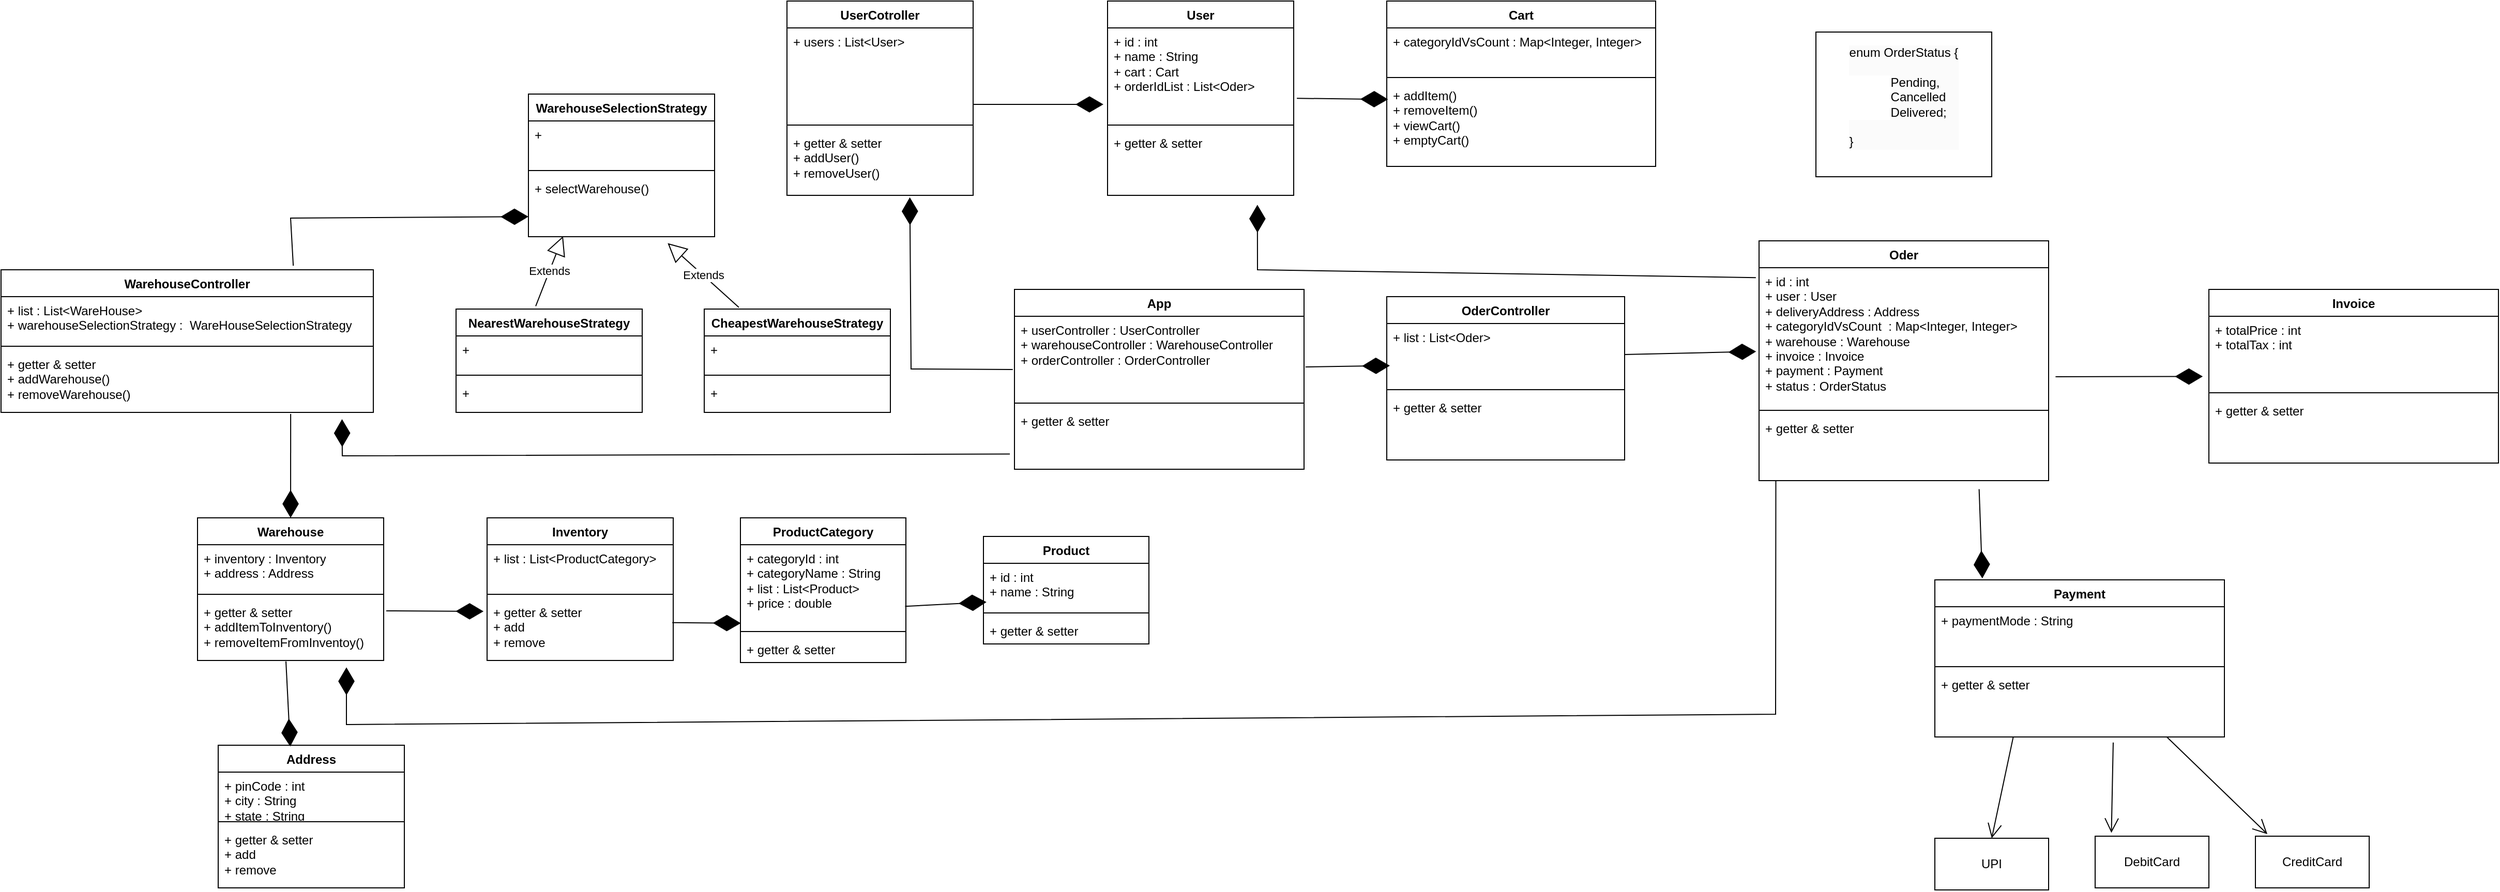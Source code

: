 <mxfile version="24.5.4" type="device">
  <diagram name="Page-1" id="S8YTOZrHcixdIfj45pyo">
    <mxGraphModel dx="1706" dy="1664" grid="1" gridSize="10" guides="1" tooltips="1" connect="1" arrows="1" fold="1" page="1" pageScale="1" pageWidth="850" pageHeight="1100" math="0" shadow="0">
      <root>
        <mxCell id="0" />
        <mxCell id="1" parent="0" />
        <mxCell id="FjWxgmA0QY_xOwS2lHzc-1" value="Product" style="swimlane;fontStyle=1;align=center;verticalAlign=top;childLayout=stackLayout;horizontal=1;startSize=26;horizontalStack=0;resizeParent=1;resizeParentMax=0;resizeLast=0;collapsible=1;marginBottom=0;whiteSpace=wrap;html=1;" vertex="1" parent="1">
          <mxGeometry x="660" y="258" width="160" height="104" as="geometry" />
        </mxCell>
        <mxCell id="FjWxgmA0QY_xOwS2lHzc-2" value="+ id : int&lt;div&gt;+ name : String&lt;/div&gt;" style="text;strokeColor=none;fillColor=none;align=left;verticalAlign=top;spacingLeft=4;spacingRight=4;overflow=hidden;rotatable=0;points=[[0,0.5],[1,0.5]];portConstraint=eastwest;whiteSpace=wrap;html=1;" vertex="1" parent="FjWxgmA0QY_xOwS2lHzc-1">
          <mxGeometry y="26" width="160" height="44" as="geometry" />
        </mxCell>
        <mxCell id="FjWxgmA0QY_xOwS2lHzc-3" value="" style="line;strokeWidth=1;fillColor=none;align=left;verticalAlign=middle;spacingTop=-1;spacingLeft=3;spacingRight=3;rotatable=0;labelPosition=right;points=[];portConstraint=eastwest;strokeColor=inherit;" vertex="1" parent="FjWxgmA0QY_xOwS2lHzc-1">
          <mxGeometry y="70" width="160" height="8" as="geometry" />
        </mxCell>
        <mxCell id="FjWxgmA0QY_xOwS2lHzc-4" value="+ getter &amp;amp; setter" style="text;strokeColor=none;fillColor=none;align=left;verticalAlign=top;spacingLeft=4;spacingRight=4;overflow=hidden;rotatable=0;points=[[0,0.5],[1,0.5]];portConstraint=eastwest;whiteSpace=wrap;html=1;" vertex="1" parent="FjWxgmA0QY_xOwS2lHzc-1">
          <mxGeometry y="78" width="160" height="26" as="geometry" />
        </mxCell>
        <mxCell id="FjWxgmA0QY_xOwS2lHzc-5" value="ProductCategory" style="swimlane;fontStyle=1;align=center;verticalAlign=top;childLayout=stackLayout;horizontal=1;startSize=26;horizontalStack=0;resizeParent=1;resizeParentMax=0;resizeLast=0;collapsible=1;marginBottom=0;whiteSpace=wrap;html=1;" vertex="1" parent="1">
          <mxGeometry x="425" y="240" width="160" height="140" as="geometry" />
        </mxCell>
        <mxCell id="FjWxgmA0QY_xOwS2lHzc-6" value="+ categoryId : int&lt;div&gt;+ categoryName : String&lt;/div&gt;&lt;div&gt;+ list : List&amp;lt;Product&amp;gt;&lt;/div&gt;&lt;div&gt;+ price : double&lt;/div&gt;" style="text;strokeColor=none;fillColor=none;align=left;verticalAlign=top;spacingLeft=4;spacingRight=4;overflow=hidden;rotatable=0;points=[[0,0.5],[1,0.5]];portConstraint=eastwest;whiteSpace=wrap;html=1;" vertex="1" parent="FjWxgmA0QY_xOwS2lHzc-5">
          <mxGeometry y="26" width="160" height="80" as="geometry" />
        </mxCell>
        <mxCell id="FjWxgmA0QY_xOwS2lHzc-7" value="" style="line;strokeWidth=1;fillColor=none;align=left;verticalAlign=middle;spacingTop=-1;spacingLeft=3;spacingRight=3;rotatable=0;labelPosition=right;points=[];portConstraint=eastwest;strokeColor=inherit;" vertex="1" parent="FjWxgmA0QY_xOwS2lHzc-5">
          <mxGeometry y="106" width="160" height="8" as="geometry" />
        </mxCell>
        <mxCell id="FjWxgmA0QY_xOwS2lHzc-8" value="+ getter &amp;amp; setter" style="text;strokeColor=none;fillColor=none;align=left;verticalAlign=top;spacingLeft=4;spacingRight=4;overflow=hidden;rotatable=0;points=[[0,0.5],[1,0.5]];portConstraint=eastwest;whiteSpace=wrap;html=1;" vertex="1" parent="FjWxgmA0QY_xOwS2lHzc-5">
          <mxGeometry y="114" width="160" height="26" as="geometry" />
        </mxCell>
        <mxCell id="FjWxgmA0QY_xOwS2lHzc-9" value="" style="endArrow=diamondThin;endFill=1;endSize=24;html=1;rounded=0;exitX=0.995;exitY=0.745;exitDx=0;exitDy=0;exitPerimeter=0;entryX=0.018;entryY=0.852;entryDx=0;entryDy=0;entryPerimeter=0;" edge="1" parent="1" source="FjWxgmA0QY_xOwS2lHzc-6" target="FjWxgmA0QY_xOwS2lHzc-2">
          <mxGeometry width="160" relative="1" as="geometry">
            <mxPoint x="575" y="328" as="sourcePoint" />
            <mxPoint x="695" y="328" as="targetPoint" />
          </mxGeometry>
        </mxCell>
        <mxCell id="FjWxgmA0QY_xOwS2lHzc-10" value="Inventory" style="swimlane;fontStyle=1;align=center;verticalAlign=top;childLayout=stackLayout;horizontal=1;startSize=26;horizontalStack=0;resizeParent=1;resizeParentMax=0;resizeLast=0;collapsible=1;marginBottom=0;whiteSpace=wrap;html=1;" vertex="1" parent="1">
          <mxGeometry x="180" y="240" width="180" height="138" as="geometry" />
        </mxCell>
        <mxCell id="FjWxgmA0QY_xOwS2lHzc-11" value="+ list : List&amp;lt;ProductCategory&amp;gt;" style="text;strokeColor=none;fillColor=none;align=left;verticalAlign=top;spacingLeft=4;spacingRight=4;overflow=hidden;rotatable=0;points=[[0,0.5],[1,0.5]];portConstraint=eastwest;whiteSpace=wrap;html=1;" vertex="1" parent="FjWxgmA0QY_xOwS2lHzc-10">
          <mxGeometry y="26" width="180" height="44" as="geometry" />
        </mxCell>
        <mxCell id="FjWxgmA0QY_xOwS2lHzc-12" value="" style="line;strokeWidth=1;fillColor=none;align=left;verticalAlign=middle;spacingTop=-1;spacingLeft=3;spacingRight=3;rotatable=0;labelPosition=right;points=[];portConstraint=eastwest;strokeColor=inherit;" vertex="1" parent="FjWxgmA0QY_xOwS2lHzc-10">
          <mxGeometry y="70" width="180" height="8" as="geometry" />
        </mxCell>
        <mxCell id="FjWxgmA0QY_xOwS2lHzc-13" value="+ getter &amp;amp; setter&lt;div&gt;+ add&lt;/div&gt;&lt;div&gt;+ remove&lt;/div&gt;" style="text;strokeColor=none;fillColor=none;align=left;verticalAlign=top;spacingLeft=4;spacingRight=4;overflow=hidden;rotatable=0;points=[[0,0.5],[1,0.5]];portConstraint=eastwest;whiteSpace=wrap;html=1;" vertex="1" parent="FjWxgmA0QY_xOwS2lHzc-10">
          <mxGeometry y="78" width="180" height="60" as="geometry" />
        </mxCell>
        <mxCell id="FjWxgmA0QY_xOwS2lHzc-14" value="Warehouse" style="swimlane;fontStyle=1;align=center;verticalAlign=top;childLayout=stackLayout;horizontal=1;startSize=26;horizontalStack=0;resizeParent=1;resizeParentMax=0;resizeLast=0;collapsible=1;marginBottom=0;whiteSpace=wrap;html=1;" vertex="1" parent="1">
          <mxGeometry x="-100" y="240" width="180" height="138" as="geometry" />
        </mxCell>
        <mxCell id="FjWxgmA0QY_xOwS2lHzc-15" value="+ inventory : Inventory&lt;div&gt;+ address : Address&lt;/div&gt;" style="text;strokeColor=none;fillColor=none;align=left;verticalAlign=top;spacingLeft=4;spacingRight=4;overflow=hidden;rotatable=0;points=[[0,0.5],[1,0.5]];portConstraint=eastwest;whiteSpace=wrap;html=1;" vertex="1" parent="FjWxgmA0QY_xOwS2lHzc-14">
          <mxGeometry y="26" width="180" height="44" as="geometry" />
        </mxCell>
        <mxCell id="FjWxgmA0QY_xOwS2lHzc-16" value="" style="line;strokeWidth=1;fillColor=none;align=left;verticalAlign=middle;spacingTop=-1;spacingLeft=3;spacingRight=3;rotatable=0;labelPosition=right;points=[];portConstraint=eastwest;strokeColor=inherit;" vertex="1" parent="FjWxgmA0QY_xOwS2lHzc-14">
          <mxGeometry y="70" width="180" height="8" as="geometry" />
        </mxCell>
        <mxCell id="FjWxgmA0QY_xOwS2lHzc-17" value="+ getter &amp;amp; setter&lt;div&gt;+ addItemToInventory()&lt;/div&gt;&lt;div&gt;+ removeItemFromInventoy()&lt;/div&gt;" style="text;strokeColor=none;fillColor=none;align=left;verticalAlign=top;spacingLeft=4;spacingRight=4;overflow=hidden;rotatable=0;points=[[0,0.5],[1,0.5]];portConstraint=eastwest;whiteSpace=wrap;html=1;" vertex="1" parent="FjWxgmA0QY_xOwS2lHzc-14">
          <mxGeometry y="78" width="180" height="60" as="geometry" />
        </mxCell>
        <mxCell id="FjWxgmA0QY_xOwS2lHzc-18" value="Address" style="swimlane;fontStyle=1;align=center;verticalAlign=top;childLayout=stackLayout;horizontal=1;startSize=26;horizontalStack=0;resizeParent=1;resizeParentMax=0;resizeLast=0;collapsible=1;marginBottom=0;whiteSpace=wrap;html=1;" vertex="1" parent="1">
          <mxGeometry x="-80" y="460" width="180" height="138" as="geometry" />
        </mxCell>
        <mxCell id="FjWxgmA0QY_xOwS2lHzc-19" value="+ pinCode : int&lt;div&gt;+ city : String&lt;/div&gt;&lt;div&gt;+ state : String&lt;/div&gt;" style="text;strokeColor=none;fillColor=none;align=left;verticalAlign=top;spacingLeft=4;spacingRight=4;overflow=hidden;rotatable=0;points=[[0,0.5],[1,0.5]];portConstraint=eastwest;whiteSpace=wrap;html=1;" vertex="1" parent="FjWxgmA0QY_xOwS2lHzc-18">
          <mxGeometry y="26" width="180" height="44" as="geometry" />
        </mxCell>
        <mxCell id="FjWxgmA0QY_xOwS2lHzc-20" value="" style="line;strokeWidth=1;fillColor=none;align=left;verticalAlign=middle;spacingTop=-1;spacingLeft=3;spacingRight=3;rotatable=0;labelPosition=right;points=[];portConstraint=eastwest;strokeColor=inherit;" vertex="1" parent="FjWxgmA0QY_xOwS2lHzc-18">
          <mxGeometry y="70" width="180" height="8" as="geometry" />
        </mxCell>
        <mxCell id="FjWxgmA0QY_xOwS2lHzc-21" value="+ getter &amp;amp; setter&lt;div&gt;+ add&lt;/div&gt;&lt;div&gt;+ remove&lt;/div&gt;" style="text;strokeColor=none;fillColor=none;align=left;verticalAlign=top;spacingLeft=4;spacingRight=4;overflow=hidden;rotatable=0;points=[[0,0.5],[1,0.5]];portConstraint=eastwest;whiteSpace=wrap;html=1;" vertex="1" parent="FjWxgmA0QY_xOwS2lHzc-18">
          <mxGeometry y="78" width="180" height="60" as="geometry" />
        </mxCell>
        <mxCell id="FjWxgmA0QY_xOwS2lHzc-22" value="" style="endArrow=diamondThin;endFill=1;endSize=24;html=1;rounded=0;exitX=1.014;exitY=0.2;exitDx=0;exitDy=0;exitPerimeter=0;entryX=-0.019;entryY=0.208;entryDx=0;entryDy=0;entryPerimeter=0;" edge="1" parent="1" source="FjWxgmA0QY_xOwS2lHzc-17" target="FjWxgmA0QY_xOwS2lHzc-13">
          <mxGeometry width="160" relative="1" as="geometry">
            <mxPoint x="90" y="410" as="sourcePoint" />
            <mxPoint x="250" y="410" as="targetPoint" />
          </mxGeometry>
        </mxCell>
        <mxCell id="FjWxgmA0QY_xOwS2lHzc-23" value="" style="endArrow=diamondThin;endFill=1;endSize=24;html=1;rounded=0;exitX=0.995;exitY=0.39;exitDx=0;exitDy=0;entryX=0.002;entryY=0.949;entryDx=0;entryDy=0;entryPerimeter=0;exitPerimeter=0;" edge="1" parent="1" source="FjWxgmA0QY_xOwS2lHzc-13" target="FjWxgmA0QY_xOwS2lHzc-6">
          <mxGeometry width="160" relative="1" as="geometry">
            <mxPoint x="360" y="340" as="sourcePoint" />
            <mxPoint x="454" y="340" as="targetPoint" />
          </mxGeometry>
        </mxCell>
        <mxCell id="FjWxgmA0QY_xOwS2lHzc-24" value="" style="endArrow=diamondThin;endFill=1;endSize=24;html=1;rounded=0;exitX=0.475;exitY=1.015;exitDx=0;exitDy=0;exitPerimeter=0;entryX=0.387;entryY=0.009;entryDx=0;entryDy=0;entryPerimeter=0;" edge="1" parent="1" source="FjWxgmA0QY_xOwS2lHzc-17" target="FjWxgmA0QY_xOwS2lHzc-18">
          <mxGeometry width="160" relative="1" as="geometry">
            <mxPoint x="103" y="350" as="sourcePoint" />
            <mxPoint x="197" y="350" as="targetPoint" />
          </mxGeometry>
        </mxCell>
        <mxCell id="FjWxgmA0QY_xOwS2lHzc-25" value="WarehouseController" style="swimlane;fontStyle=1;align=center;verticalAlign=top;childLayout=stackLayout;horizontal=1;startSize=26;horizontalStack=0;resizeParent=1;resizeParentMax=0;resizeLast=0;collapsible=1;marginBottom=0;whiteSpace=wrap;html=1;" vertex="1" parent="1">
          <mxGeometry x="-290" width="360" height="138" as="geometry" />
        </mxCell>
        <mxCell id="FjWxgmA0QY_xOwS2lHzc-26" value="+ list : List&amp;lt;WareHouse&amp;gt;&lt;div&gt;+ warehouseSelectionStrategy :&amp;nbsp; WareHouseSelectionStrategy&lt;/div&gt;" style="text;strokeColor=none;fillColor=none;align=left;verticalAlign=top;spacingLeft=4;spacingRight=4;overflow=hidden;rotatable=0;points=[[0,0.5],[1,0.5]];portConstraint=eastwest;whiteSpace=wrap;html=1;" vertex="1" parent="FjWxgmA0QY_xOwS2lHzc-25">
          <mxGeometry y="26" width="360" height="44" as="geometry" />
        </mxCell>
        <mxCell id="FjWxgmA0QY_xOwS2lHzc-27" value="" style="line;strokeWidth=1;fillColor=none;align=left;verticalAlign=middle;spacingTop=-1;spacingLeft=3;spacingRight=3;rotatable=0;labelPosition=right;points=[];portConstraint=eastwest;strokeColor=inherit;" vertex="1" parent="FjWxgmA0QY_xOwS2lHzc-25">
          <mxGeometry y="70" width="360" height="8" as="geometry" />
        </mxCell>
        <mxCell id="FjWxgmA0QY_xOwS2lHzc-28" value="+ getter &amp;amp; setter&lt;div&gt;+ addWarehouse()&lt;/div&gt;&lt;div&gt;+ removeWarehouse()&lt;/div&gt;" style="text;strokeColor=none;fillColor=none;align=left;verticalAlign=top;spacingLeft=4;spacingRight=4;overflow=hidden;rotatable=0;points=[[0,0.5],[1,0.5]];portConstraint=eastwest;whiteSpace=wrap;html=1;" vertex="1" parent="FjWxgmA0QY_xOwS2lHzc-25">
          <mxGeometry y="78" width="360" height="60" as="geometry" />
        </mxCell>
        <mxCell id="FjWxgmA0QY_xOwS2lHzc-29" value="WarehouseSelectionStrategy" style="swimlane;fontStyle=1;align=center;verticalAlign=top;childLayout=stackLayout;horizontal=1;startSize=26;horizontalStack=0;resizeParent=1;resizeParentMax=0;resizeLast=0;collapsible=1;marginBottom=0;whiteSpace=wrap;html=1;" vertex="1" parent="1">
          <mxGeometry x="220" y="-170" width="180" height="138" as="geometry" />
        </mxCell>
        <mxCell id="FjWxgmA0QY_xOwS2lHzc-30" value="+" style="text;strokeColor=none;fillColor=none;align=left;verticalAlign=top;spacingLeft=4;spacingRight=4;overflow=hidden;rotatable=0;points=[[0,0.5],[1,0.5]];portConstraint=eastwest;whiteSpace=wrap;html=1;" vertex="1" parent="FjWxgmA0QY_xOwS2lHzc-29">
          <mxGeometry y="26" width="180" height="44" as="geometry" />
        </mxCell>
        <mxCell id="FjWxgmA0QY_xOwS2lHzc-31" value="" style="line;strokeWidth=1;fillColor=none;align=left;verticalAlign=middle;spacingTop=-1;spacingLeft=3;spacingRight=3;rotatable=0;labelPosition=right;points=[];portConstraint=eastwest;strokeColor=inherit;" vertex="1" parent="FjWxgmA0QY_xOwS2lHzc-29">
          <mxGeometry y="70" width="180" height="8" as="geometry" />
        </mxCell>
        <mxCell id="FjWxgmA0QY_xOwS2lHzc-32" value="+ selectWarehouse()" style="text;strokeColor=none;fillColor=none;align=left;verticalAlign=top;spacingLeft=4;spacingRight=4;overflow=hidden;rotatable=0;points=[[0,0.5],[1,0.5]];portConstraint=eastwest;whiteSpace=wrap;html=1;" vertex="1" parent="FjWxgmA0QY_xOwS2lHzc-29">
          <mxGeometry y="78" width="180" height="60" as="geometry" />
        </mxCell>
        <mxCell id="FjWxgmA0QY_xOwS2lHzc-33" value="NearestWarehouseStrategy" style="swimlane;fontStyle=1;align=center;verticalAlign=top;childLayout=stackLayout;horizontal=1;startSize=26;horizontalStack=0;resizeParent=1;resizeParentMax=0;resizeLast=0;collapsible=1;marginBottom=0;whiteSpace=wrap;html=1;" vertex="1" parent="1">
          <mxGeometry x="150" y="38" width="180" height="100" as="geometry" />
        </mxCell>
        <mxCell id="FjWxgmA0QY_xOwS2lHzc-34" value="+" style="text;strokeColor=none;fillColor=none;align=left;verticalAlign=top;spacingLeft=4;spacingRight=4;overflow=hidden;rotatable=0;points=[[0,0.5],[1,0.5]];portConstraint=eastwest;whiteSpace=wrap;html=1;" vertex="1" parent="FjWxgmA0QY_xOwS2lHzc-33">
          <mxGeometry y="26" width="180" height="34" as="geometry" />
        </mxCell>
        <mxCell id="FjWxgmA0QY_xOwS2lHzc-35" value="" style="line;strokeWidth=1;fillColor=none;align=left;verticalAlign=middle;spacingTop=-1;spacingLeft=3;spacingRight=3;rotatable=0;labelPosition=right;points=[];portConstraint=eastwest;strokeColor=inherit;" vertex="1" parent="FjWxgmA0QY_xOwS2lHzc-33">
          <mxGeometry y="60" width="180" height="8" as="geometry" />
        </mxCell>
        <mxCell id="FjWxgmA0QY_xOwS2lHzc-36" value="+" style="text;strokeColor=none;fillColor=none;align=left;verticalAlign=top;spacingLeft=4;spacingRight=4;overflow=hidden;rotatable=0;points=[[0,0.5],[1,0.5]];portConstraint=eastwest;whiteSpace=wrap;html=1;" vertex="1" parent="FjWxgmA0QY_xOwS2lHzc-33">
          <mxGeometry y="68" width="180" height="32" as="geometry" />
        </mxCell>
        <mxCell id="FjWxgmA0QY_xOwS2lHzc-37" value="CheapestWarehouseStrategy" style="swimlane;fontStyle=1;align=center;verticalAlign=top;childLayout=stackLayout;horizontal=1;startSize=26;horizontalStack=0;resizeParent=1;resizeParentMax=0;resizeLast=0;collapsible=1;marginBottom=0;whiteSpace=wrap;html=1;" vertex="1" parent="1">
          <mxGeometry x="390" y="38" width="180" height="100" as="geometry" />
        </mxCell>
        <mxCell id="FjWxgmA0QY_xOwS2lHzc-38" value="+" style="text;strokeColor=none;fillColor=none;align=left;verticalAlign=top;spacingLeft=4;spacingRight=4;overflow=hidden;rotatable=0;points=[[0,0.5],[1,0.5]];portConstraint=eastwest;whiteSpace=wrap;html=1;" vertex="1" parent="FjWxgmA0QY_xOwS2lHzc-37">
          <mxGeometry y="26" width="180" height="34" as="geometry" />
        </mxCell>
        <mxCell id="FjWxgmA0QY_xOwS2lHzc-39" value="" style="line;strokeWidth=1;fillColor=none;align=left;verticalAlign=middle;spacingTop=-1;spacingLeft=3;spacingRight=3;rotatable=0;labelPosition=right;points=[];portConstraint=eastwest;strokeColor=inherit;" vertex="1" parent="FjWxgmA0QY_xOwS2lHzc-37">
          <mxGeometry y="60" width="180" height="8" as="geometry" />
        </mxCell>
        <mxCell id="FjWxgmA0QY_xOwS2lHzc-40" value="+" style="text;strokeColor=none;fillColor=none;align=left;verticalAlign=top;spacingLeft=4;spacingRight=4;overflow=hidden;rotatable=0;points=[[0,0.5],[1,0.5]];portConstraint=eastwest;whiteSpace=wrap;html=1;" vertex="1" parent="FjWxgmA0QY_xOwS2lHzc-37">
          <mxGeometry y="68" width="180" height="32" as="geometry" />
        </mxCell>
        <mxCell id="FjWxgmA0QY_xOwS2lHzc-41" value="Extends" style="endArrow=block;endSize=16;endFill=0;html=1;rounded=0;exitX=0.428;exitY=-0.028;exitDx=0;exitDy=0;exitPerimeter=0;entryX=0.186;entryY=0.992;entryDx=0;entryDy=0;entryPerimeter=0;" edge="1" parent="1" source="FjWxgmA0QY_xOwS2lHzc-33" target="FjWxgmA0QY_xOwS2lHzc-32">
          <mxGeometry width="160" relative="1" as="geometry">
            <mxPoint x="50" y="100" as="sourcePoint" />
            <mxPoint x="210" y="100" as="targetPoint" />
          </mxGeometry>
        </mxCell>
        <mxCell id="FjWxgmA0QY_xOwS2lHzc-42" value="Extends" style="endArrow=block;endSize=16;endFill=0;html=1;rounded=0;exitX=0.186;exitY=-0.016;exitDx=0;exitDy=0;exitPerimeter=0;entryX=0.748;entryY=1.104;entryDx=0;entryDy=0;entryPerimeter=0;" edge="1" parent="1" source="FjWxgmA0QY_xOwS2lHzc-37" target="FjWxgmA0QY_xOwS2lHzc-32">
          <mxGeometry width="160" relative="1" as="geometry">
            <mxPoint x="330" y="38" as="sourcePoint" />
            <mxPoint x="356" y="-29" as="targetPoint" />
          </mxGeometry>
        </mxCell>
        <mxCell id="FjWxgmA0QY_xOwS2lHzc-43" value="User" style="swimlane;fontStyle=1;align=center;verticalAlign=top;childLayout=stackLayout;horizontal=1;startSize=26;horizontalStack=0;resizeParent=1;resizeParentMax=0;resizeLast=0;collapsible=1;marginBottom=0;whiteSpace=wrap;html=1;" vertex="1" parent="1">
          <mxGeometry x="780" y="-260" width="180" height="188" as="geometry" />
        </mxCell>
        <mxCell id="FjWxgmA0QY_xOwS2lHzc-44" value="+ id : int&lt;div&gt;+ name : String&lt;/div&gt;&lt;div&gt;+ cart : Cart&lt;/div&gt;&lt;div&gt;+ orderIdList : List&amp;lt;Oder&amp;gt;&lt;/div&gt;" style="text;strokeColor=none;fillColor=none;align=left;verticalAlign=top;spacingLeft=4;spacingRight=4;overflow=hidden;rotatable=0;points=[[0,0.5],[1,0.5]];portConstraint=eastwest;whiteSpace=wrap;html=1;" vertex="1" parent="FjWxgmA0QY_xOwS2lHzc-43">
          <mxGeometry y="26" width="180" height="90" as="geometry" />
        </mxCell>
        <mxCell id="FjWxgmA0QY_xOwS2lHzc-45" value="" style="line;strokeWidth=1;fillColor=none;align=left;verticalAlign=middle;spacingTop=-1;spacingLeft=3;spacingRight=3;rotatable=0;labelPosition=right;points=[];portConstraint=eastwest;strokeColor=inherit;" vertex="1" parent="FjWxgmA0QY_xOwS2lHzc-43">
          <mxGeometry y="116" width="180" height="8" as="geometry" />
        </mxCell>
        <mxCell id="FjWxgmA0QY_xOwS2lHzc-46" value="+ getter &amp;amp; setter" style="text;strokeColor=none;fillColor=none;align=left;verticalAlign=top;spacingLeft=4;spacingRight=4;overflow=hidden;rotatable=0;points=[[0,0.5],[1,0.5]];portConstraint=eastwest;whiteSpace=wrap;html=1;" vertex="1" parent="FjWxgmA0QY_xOwS2lHzc-43">
          <mxGeometry y="124" width="180" height="64" as="geometry" />
        </mxCell>
        <mxCell id="FjWxgmA0QY_xOwS2lHzc-47" value="" style="endArrow=diamondThin;endFill=1;endSize=24;html=1;rounded=0;entryX=0;entryY=0.677;entryDx=0;entryDy=0;entryPerimeter=0;exitX=0.785;exitY=-0.028;exitDx=0;exitDy=0;exitPerimeter=0;" edge="1" parent="1" source="FjWxgmA0QY_xOwS2lHzc-25" target="FjWxgmA0QY_xOwS2lHzc-32">
          <mxGeometry width="160" relative="1" as="geometry">
            <mxPoint x="-10" y="-51" as="sourcePoint" />
            <mxPoint x="204" y="-50" as="targetPoint" />
            <Array as="points">
              <mxPoint x="-10" y="-50" />
            </Array>
          </mxGeometry>
        </mxCell>
        <mxCell id="FjWxgmA0QY_xOwS2lHzc-48" value="" style="endArrow=diamondThin;endFill=1;endSize=24;html=1;rounded=0;exitX=0.778;exitY=1.024;exitDx=0;exitDy=0;exitPerimeter=0;entryX=0.5;entryY=0;entryDx=0;entryDy=0;" edge="1" parent="1" source="FjWxgmA0QY_xOwS2lHzc-28" target="FjWxgmA0QY_xOwS2lHzc-14">
          <mxGeometry width="160" relative="1" as="geometry">
            <mxPoint x="-12" y="138" as="sourcePoint" />
            <mxPoint x="-8" y="220" as="targetPoint" />
          </mxGeometry>
        </mxCell>
        <mxCell id="FjWxgmA0QY_xOwS2lHzc-50" value="App" style="swimlane;fontStyle=1;align=center;verticalAlign=top;childLayout=stackLayout;horizontal=1;startSize=26;horizontalStack=0;resizeParent=1;resizeParentMax=0;resizeLast=0;collapsible=1;marginBottom=0;whiteSpace=wrap;html=1;" vertex="1" parent="1">
          <mxGeometry x="690" y="19" width="280" height="174" as="geometry" />
        </mxCell>
        <mxCell id="FjWxgmA0QY_xOwS2lHzc-51" value="+ userController : UserController&lt;div&gt;+ warehouseController : WarehouseController&lt;/div&gt;&lt;div&gt;+ orderController : OrderController&lt;/div&gt;" style="text;strokeColor=none;fillColor=none;align=left;verticalAlign=top;spacingLeft=4;spacingRight=4;overflow=hidden;rotatable=0;points=[[0,0.5],[1,0.5]];portConstraint=eastwest;whiteSpace=wrap;html=1;" vertex="1" parent="FjWxgmA0QY_xOwS2lHzc-50">
          <mxGeometry y="26" width="280" height="80" as="geometry" />
        </mxCell>
        <mxCell id="FjWxgmA0QY_xOwS2lHzc-52" value="" style="line;strokeWidth=1;fillColor=none;align=left;verticalAlign=middle;spacingTop=-1;spacingLeft=3;spacingRight=3;rotatable=0;labelPosition=right;points=[];portConstraint=eastwest;strokeColor=inherit;" vertex="1" parent="FjWxgmA0QY_xOwS2lHzc-50">
          <mxGeometry y="106" width="280" height="8" as="geometry" />
        </mxCell>
        <mxCell id="FjWxgmA0QY_xOwS2lHzc-53" value="+ getter &amp;amp; setter" style="text;strokeColor=none;fillColor=none;align=left;verticalAlign=top;spacingLeft=4;spacingRight=4;overflow=hidden;rotatable=0;points=[[0,0.5],[1,0.5]];portConstraint=eastwest;whiteSpace=wrap;html=1;" vertex="1" parent="FjWxgmA0QY_xOwS2lHzc-50">
          <mxGeometry y="114" width="280" height="60" as="geometry" />
        </mxCell>
        <mxCell id="FjWxgmA0QY_xOwS2lHzc-54" value="Cart" style="swimlane;fontStyle=1;align=center;verticalAlign=top;childLayout=stackLayout;horizontal=1;startSize=26;horizontalStack=0;resizeParent=1;resizeParentMax=0;resizeLast=0;collapsible=1;marginBottom=0;whiteSpace=wrap;html=1;" vertex="1" parent="1">
          <mxGeometry x="1050" y="-260" width="260" height="160" as="geometry" />
        </mxCell>
        <mxCell id="FjWxgmA0QY_xOwS2lHzc-55" value="+ categoryIdVsCount : Map&amp;lt;Integer, Integer&amp;gt;" style="text;strokeColor=none;fillColor=none;align=left;verticalAlign=top;spacingLeft=4;spacingRight=4;overflow=hidden;rotatable=0;points=[[0,0.5],[1,0.5]];portConstraint=eastwest;whiteSpace=wrap;html=1;" vertex="1" parent="FjWxgmA0QY_xOwS2lHzc-54">
          <mxGeometry y="26" width="260" height="44" as="geometry" />
        </mxCell>
        <mxCell id="FjWxgmA0QY_xOwS2lHzc-56" value="" style="line;strokeWidth=1;fillColor=none;align=left;verticalAlign=middle;spacingTop=-1;spacingLeft=3;spacingRight=3;rotatable=0;labelPosition=right;points=[];portConstraint=eastwest;strokeColor=inherit;" vertex="1" parent="FjWxgmA0QY_xOwS2lHzc-54">
          <mxGeometry y="70" width="260" height="8" as="geometry" />
        </mxCell>
        <mxCell id="FjWxgmA0QY_xOwS2lHzc-57" value="+ addItem()&lt;div&gt;+ removeItem()&lt;/div&gt;&lt;div&gt;+ viewCart()&lt;/div&gt;&lt;div&gt;+ emptyCart()&lt;/div&gt;" style="text;strokeColor=none;fillColor=none;align=left;verticalAlign=top;spacingLeft=4;spacingRight=4;overflow=hidden;rotatable=0;points=[[0,0.5],[1,0.5]];portConstraint=eastwest;whiteSpace=wrap;html=1;" vertex="1" parent="FjWxgmA0QY_xOwS2lHzc-54">
          <mxGeometry y="78" width="260" height="82" as="geometry" />
        </mxCell>
        <mxCell id="FjWxgmA0QY_xOwS2lHzc-58" value="UserCotroller" style="swimlane;fontStyle=1;align=center;verticalAlign=top;childLayout=stackLayout;horizontal=1;startSize=26;horizontalStack=0;resizeParent=1;resizeParentMax=0;resizeLast=0;collapsible=1;marginBottom=0;whiteSpace=wrap;html=1;" vertex="1" parent="1">
          <mxGeometry x="470" y="-260" width="180" height="188" as="geometry" />
        </mxCell>
        <mxCell id="FjWxgmA0QY_xOwS2lHzc-59" value="+ users : List&amp;lt;User&amp;gt;&lt;div&gt;&lt;br&gt;&lt;/div&gt;" style="text;strokeColor=none;fillColor=none;align=left;verticalAlign=top;spacingLeft=4;spacingRight=4;overflow=hidden;rotatable=0;points=[[0,0.5],[1,0.5]];portConstraint=eastwest;whiteSpace=wrap;html=1;" vertex="1" parent="FjWxgmA0QY_xOwS2lHzc-58">
          <mxGeometry y="26" width="180" height="90" as="geometry" />
        </mxCell>
        <mxCell id="FjWxgmA0QY_xOwS2lHzc-60" value="" style="line;strokeWidth=1;fillColor=none;align=left;verticalAlign=middle;spacingTop=-1;spacingLeft=3;spacingRight=3;rotatable=0;labelPosition=right;points=[];portConstraint=eastwest;strokeColor=inherit;" vertex="1" parent="FjWxgmA0QY_xOwS2lHzc-58">
          <mxGeometry y="116" width="180" height="8" as="geometry" />
        </mxCell>
        <mxCell id="FjWxgmA0QY_xOwS2lHzc-61" value="+ getter &amp;amp; setter&lt;div&gt;+ addUser()&lt;/div&gt;&lt;div&gt;+ removeUser()&lt;/div&gt;" style="text;strokeColor=none;fillColor=none;align=left;verticalAlign=top;spacingLeft=4;spacingRight=4;overflow=hidden;rotatable=0;points=[[0,0.5],[1,0.5]];portConstraint=eastwest;whiteSpace=wrap;html=1;" vertex="1" parent="FjWxgmA0QY_xOwS2lHzc-58">
          <mxGeometry y="124" width="180" height="64" as="geometry" />
        </mxCell>
        <mxCell id="FjWxgmA0QY_xOwS2lHzc-62" value="" style="endArrow=diamondThin;endFill=1;endSize=24;html=1;rounded=0;" edge="1" parent="1">
          <mxGeometry width="160" relative="1" as="geometry">
            <mxPoint x="650" y="-160" as="sourcePoint" />
            <mxPoint x="776" y="-160" as="targetPoint" />
          </mxGeometry>
        </mxCell>
        <mxCell id="FjWxgmA0QY_xOwS2lHzc-63" value="" style="endArrow=diamondThin;endFill=1;endSize=24;html=1;rounded=0;entryX=0.005;entryY=0.209;entryDx=0;entryDy=0;entryPerimeter=0;exitX=1.017;exitY=0.757;exitDx=0;exitDy=0;exitPerimeter=0;" edge="1" parent="1" source="FjWxgmA0QY_xOwS2lHzc-44" target="FjWxgmA0QY_xOwS2lHzc-57">
          <mxGeometry width="160" relative="1" as="geometry">
            <mxPoint x="980" y="-164" as="sourcePoint" />
            <mxPoint x="1106" y="-170" as="targetPoint" />
          </mxGeometry>
        </mxCell>
        <mxCell id="FjWxgmA0QY_xOwS2lHzc-64" value="" style="endArrow=diamondThin;endFill=1;endSize=24;html=1;rounded=0;entryX=0.66;entryY=1.03;entryDx=0;entryDy=0;entryPerimeter=0;exitX=-0.006;exitY=0.643;exitDx=0;exitDy=0;exitPerimeter=0;" edge="1" parent="1" source="FjWxgmA0QY_xOwS2lHzc-51" target="FjWxgmA0QY_xOwS2lHzc-61">
          <mxGeometry width="160" relative="1" as="geometry">
            <mxPoint x="590" y="80" as="sourcePoint" />
            <mxPoint x="796" y="-146" as="targetPoint" />
            <Array as="points">
              <mxPoint x="590" y="96" />
            </Array>
          </mxGeometry>
        </mxCell>
        <mxCell id="FjWxgmA0QY_xOwS2lHzc-65" value="" style="endArrow=diamondThin;endFill=1;endSize=24;html=1;rounded=0;exitX=-0.016;exitY=0.754;exitDx=0;exitDy=0;exitPerimeter=0;entryX=0.916;entryY=1.109;entryDx=0;entryDy=0;entryPerimeter=0;" edge="1" parent="1" source="FjWxgmA0QY_xOwS2lHzc-53" target="FjWxgmA0QY_xOwS2lHzc-28">
          <mxGeometry width="160" relative="1" as="geometry">
            <mxPoint x="690" y="171" as="sourcePoint" />
            <mxPoint x="40" y="171" as="targetPoint" />
            <Array as="points">
              <mxPoint x="40" y="180" />
            </Array>
          </mxGeometry>
        </mxCell>
        <mxCell id="FjWxgmA0QY_xOwS2lHzc-66" value="Oder" style="swimlane;fontStyle=1;align=center;verticalAlign=top;childLayout=stackLayout;horizontal=1;startSize=26;horizontalStack=0;resizeParent=1;resizeParentMax=0;resizeLast=0;collapsible=1;marginBottom=0;whiteSpace=wrap;html=1;" vertex="1" parent="1">
          <mxGeometry x="1410" y="-28" width="280" height="232" as="geometry" />
        </mxCell>
        <mxCell id="FjWxgmA0QY_xOwS2lHzc-67" value="+ id : int&lt;div&gt;+ user : User&amp;nbsp;&lt;div&gt;+ deliveryAddress : Address&lt;/div&gt;&lt;div&gt;+ categoryIdVsCount&amp;nbsp; : Map&amp;lt;Integer, Integer&amp;gt;&lt;/div&gt;&lt;div&gt;+ warehouse : Warehouse&lt;/div&gt;&lt;div&gt;+ invoice : Invoice&lt;/div&gt;&lt;div&gt;+ payment : Payment&lt;/div&gt;&lt;/div&gt;&lt;div&gt;+ status : OrderStatus&lt;/div&gt;" style="text;strokeColor=none;fillColor=none;align=left;verticalAlign=top;spacingLeft=4;spacingRight=4;overflow=hidden;rotatable=0;points=[[0,0.5],[1,0.5]];portConstraint=eastwest;whiteSpace=wrap;html=1;" vertex="1" parent="FjWxgmA0QY_xOwS2lHzc-66">
          <mxGeometry y="26" width="280" height="134" as="geometry" />
        </mxCell>
        <mxCell id="FjWxgmA0QY_xOwS2lHzc-68" value="" style="line;strokeWidth=1;fillColor=none;align=left;verticalAlign=middle;spacingTop=-1;spacingLeft=3;spacingRight=3;rotatable=0;labelPosition=right;points=[];portConstraint=eastwest;strokeColor=inherit;" vertex="1" parent="FjWxgmA0QY_xOwS2lHzc-66">
          <mxGeometry y="160" width="280" height="8" as="geometry" />
        </mxCell>
        <mxCell id="FjWxgmA0QY_xOwS2lHzc-69" value="+ getter &amp;amp; setter" style="text;strokeColor=none;fillColor=none;align=left;verticalAlign=top;spacingLeft=4;spacingRight=4;overflow=hidden;rotatable=0;points=[[0,0.5],[1,0.5]];portConstraint=eastwest;whiteSpace=wrap;html=1;" vertex="1" parent="FjWxgmA0QY_xOwS2lHzc-66">
          <mxGeometry y="168" width="280" height="64" as="geometry" />
        </mxCell>
        <mxCell id="FjWxgmA0QY_xOwS2lHzc-70" value="" style="endArrow=diamondThin;endFill=1;endSize=24;html=1;rounded=0;entryX=0.805;entryY=1.143;entryDx=0;entryDy=0;entryPerimeter=0;exitX=-0.011;exitY=0.072;exitDx=0;exitDy=0;exitPerimeter=0;" edge="1" parent="1" source="FjWxgmA0QY_xOwS2lHzc-67" target="FjWxgmA0QY_xOwS2lHzc-46">
          <mxGeometry width="160" relative="1" as="geometry">
            <mxPoint x="1169" y="106" as="sourcePoint" />
            <mxPoint x="1070" y="-60" as="targetPoint" />
            <Array as="points">
              <mxPoint x="925" />
            </Array>
          </mxGeometry>
        </mxCell>
        <mxCell id="FjWxgmA0QY_xOwS2lHzc-71" value="" style="endArrow=diamondThin;endFill=1;endSize=24;html=1;rounded=0;exitX=0.058;exitY=1;exitDx=0;exitDy=0;exitPerimeter=0;entryX=0.8;entryY=1.111;entryDx=0;entryDy=0;entryPerimeter=0;" edge="1" parent="1" source="FjWxgmA0QY_xOwS2lHzc-69" target="FjWxgmA0QY_xOwS2lHzc-17">
          <mxGeometry width="160" relative="1" as="geometry">
            <mxPoint x="820" y="463" as="sourcePoint" />
            <mxPoint x="174" y="430" as="targetPoint" />
            <Array as="points">
              <mxPoint x="1426" y="430" />
              <mxPoint x="44" y="440" />
            </Array>
          </mxGeometry>
        </mxCell>
        <mxCell id="FjWxgmA0QY_xOwS2lHzc-72" value="Invoice" style="swimlane;fontStyle=1;align=center;verticalAlign=top;childLayout=stackLayout;horizontal=1;startSize=26;horizontalStack=0;resizeParent=1;resizeParentMax=0;resizeLast=0;collapsible=1;marginBottom=0;whiteSpace=wrap;html=1;" vertex="1" parent="1">
          <mxGeometry x="1845" y="19" width="280" height="168" as="geometry" />
        </mxCell>
        <mxCell id="FjWxgmA0QY_xOwS2lHzc-73" value="+ totalPrice : int&lt;div&gt;+ totalTax : int&lt;/div&gt;" style="text;strokeColor=none;fillColor=none;align=left;verticalAlign=top;spacingLeft=4;spacingRight=4;overflow=hidden;rotatable=0;points=[[0,0.5],[1,0.5]];portConstraint=eastwest;whiteSpace=wrap;html=1;" vertex="1" parent="FjWxgmA0QY_xOwS2lHzc-72">
          <mxGeometry y="26" width="280" height="70" as="geometry" />
        </mxCell>
        <mxCell id="FjWxgmA0QY_xOwS2lHzc-74" value="" style="line;strokeWidth=1;fillColor=none;align=left;verticalAlign=middle;spacingTop=-1;spacingLeft=3;spacingRight=3;rotatable=0;labelPosition=right;points=[];portConstraint=eastwest;strokeColor=inherit;" vertex="1" parent="FjWxgmA0QY_xOwS2lHzc-72">
          <mxGeometry y="96" width="280" height="8" as="geometry" />
        </mxCell>
        <mxCell id="FjWxgmA0QY_xOwS2lHzc-75" value="+ getter &amp;amp; setter" style="text;strokeColor=none;fillColor=none;align=left;verticalAlign=top;spacingLeft=4;spacingRight=4;overflow=hidden;rotatable=0;points=[[0,0.5],[1,0.5]];portConstraint=eastwest;whiteSpace=wrap;html=1;" vertex="1" parent="FjWxgmA0QY_xOwS2lHzc-72">
          <mxGeometry y="104" width="280" height="64" as="geometry" />
        </mxCell>
        <mxCell id="FjWxgmA0QY_xOwS2lHzc-76" value="Payment" style="swimlane;fontStyle=1;align=center;verticalAlign=top;childLayout=stackLayout;horizontal=1;startSize=26;horizontalStack=0;resizeParent=1;resizeParentMax=0;resizeLast=0;collapsible=1;marginBottom=0;whiteSpace=wrap;html=1;" vertex="1" parent="1">
          <mxGeometry x="1580" y="300" width="280" height="152" as="geometry" />
        </mxCell>
        <mxCell id="FjWxgmA0QY_xOwS2lHzc-77" value="+ paymentMode : String" style="text;strokeColor=none;fillColor=none;align=left;verticalAlign=top;spacingLeft=4;spacingRight=4;overflow=hidden;rotatable=0;points=[[0,0.5],[1,0.5]];portConstraint=eastwest;whiteSpace=wrap;html=1;" vertex="1" parent="FjWxgmA0QY_xOwS2lHzc-76">
          <mxGeometry y="26" width="280" height="54" as="geometry" />
        </mxCell>
        <mxCell id="FjWxgmA0QY_xOwS2lHzc-78" value="" style="line;strokeWidth=1;fillColor=none;align=left;verticalAlign=middle;spacingTop=-1;spacingLeft=3;spacingRight=3;rotatable=0;labelPosition=right;points=[];portConstraint=eastwest;strokeColor=inherit;" vertex="1" parent="FjWxgmA0QY_xOwS2lHzc-76">
          <mxGeometry y="80" width="280" height="8" as="geometry" />
        </mxCell>
        <mxCell id="FjWxgmA0QY_xOwS2lHzc-79" value="+ getter &amp;amp; setter" style="text;strokeColor=none;fillColor=none;align=left;verticalAlign=top;spacingLeft=4;spacingRight=4;overflow=hidden;rotatable=0;points=[[0,0.5],[1,0.5]];portConstraint=eastwest;whiteSpace=wrap;html=1;" vertex="1" parent="FjWxgmA0QY_xOwS2lHzc-76">
          <mxGeometry y="88" width="280" height="64" as="geometry" />
        </mxCell>
        <mxCell id="FjWxgmA0QY_xOwS2lHzc-80" value="" style="endArrow=diamondThin;endFill=1;endSize=24;html=1;rounded=0;entryX=-0.021;entryY=0.832;entryDx=0;entryDy=0;entryPerimeter=0;exitX=1.024;exitY=0.787;exitDx=0;exitDy=0;exitPerimeter=0;" edge="1" parent="1" source="FjWxgmA0QY_xOwS2lHzc-67" target="FjWxgmA0QY_xOwS2lHzc-73">
          <mxGeometry width="160" relative="1" as="geometry">
            <mxPoint x="1500" y="50" as="sourcePoint" />
            <mxPoint x="1588" y="51" as="targetPoint" />
          </mxGeometry>
        </mxCell>
        <mxCell id="FjWxgmA0QY_xOwS2lHzc-81" value="" style="endArrow=diamondThin;endFill=1;endSize=24;html=1;rounded=0;entryX=0.164;entryY=-0.009;entryDx=0;entryDy=0;entryPerimeter=0;exitX=0.76;exitY=1.129;exitDx=0;exitDy=0;exitPerimeter=0;" edge="1" parent="1" source="FjWxgmA0QY_xOwS2lHzc-69" target="FjWxgmA0QY_xOwS2lHzc-76">
          <mxGeometry width="160" relative="1" as="geometry">
            <mxPoint x="1450" y="240" as="sourcePoint" />
            <mxPoint x="1538" y="241" as="targetPoint" />
          </mxGeometry>
        </mxCell>
        <mxCell id="FjWxgmA0QY_xOwS2lHzc-82" value="OderController" style="swimlane;fontStyle=1;align=center;verticalAlign=top;childLayout=stackLayout;horizontal=1;startSize=26;horizontalStack=0;resizeParent=1;resizeParentMax=0;resizeLast=0;collapsible=1;marginBottom=0;whiteSpace=wrap;html=1;" vertex="1" parent="1">
          <mxGeometry x="1050" y="26" width="230" height="158" as="geometry" />
        </mxCell>
        <mxCell id="FjWxgmA0QY_xOwS2lHzc-83" value="+ list : List&amp;lt;Oder&amp;gt;" style="text;strokeColor=none;fillColor=none;align=left;verticalAlign=top;spacingLeft=4;spacingRight=4;overflow=hidden;rotatable=0;points=[[0,0.5],[1,0.5]];portConstraint=eastwest;whiteSpace=wrap;html=1;" vertex="1" parent="FjWxgmA0QY_xOwS2lHzc-82">
          <mxGeometry y="26" width="230" height="60" as="geometry" />
        </mxCell>
        <mxCell id="FjWxgmA0QY_xOwS2lHzc-84" value="" style="line;strokeWidth=1;fillColor=none;align=left;verticalAlign=middle;spacingTop=-1;spacingLeft=3;spacingRight=3;rotatable=0;labelPosition=right;points=[];portConstraint=eastwest;strokeColor=inherit;" vertex="1" parent="FjWxgmA0QY_xOwS2lHzc-82">
          <mxGeometry y="86" width="230" height="8" as="geometry" />
        </mxCell>
        <mxCell id="FjWxgmA0QY_xOwS2lHzc-85" value="+ getter &amp;amp; setter" style="text;strokeColor=none;fillColor=none;align=left;verticalAlign=top;spacingLeft=4;spacingRight=4;overflow=hidden;rotatable=0;points=[[0,0.5],[1,0.5]];portConstraint=eastwest;whiteSpace=wrap;html=1;" vertex="1" parent="FjWxgmA0QY_xOwS2lHzc-82">
          <mxGeometry y="94" width="230" height="64" as="geometry" />
        </mxCell>
        <mxCell id="FjWxgmA0QY_xOwS2lHzc-90" value="" style="endArrow=diamondThin;endFill=1;endSize=24;html=1;rounded=0;entryX=-0.01;entryY=0.605;entryDx=0;entryDy=0;entryPerimeter=0;exitX=1;exitY=0.5;exitDx=0;exitDy=0;" edge="1" parent="1" source="FjWxgmA0QY_xOwS2lHzc-83" target="FjWxgmA0QY_xOwS2lHzc-67">
          <mxGeometry width="160" relative="1" as="geometry">
            <mxPoint x="1300" y="87.38" as="sourcePoint" />
            <mxPoint x="1388" y="88.38" as="targetPoint" />
          </mxGeometry>
        </mxCell>
        <mxCell id="FjWxgmA0QY_xOwS2lHzc-91" value="" style="endArrow=diamondThin;endFill=1;endSize=24;html=1;rounded=0;entryX=0.013;entryY=0.68;entryDx=0;entryDy=0;exitX=1.005;exitY=0.612;exitDx=0;exitDy=0;entryPerimeter=0;exitPerimeter=0;" edge="1" parent="1" source="FjWxgmA0QY_xOwS2lHzc-51" target="FjWxgmA0QY_xOwS2lHzc-83">
          <mxGeometry width="160" relative="1" as="geometry">
            <mxPoint x="920" y="86.5" as="sourcePoint" />
            <mxPoint x="1047" y="83.5" as="targetPoint" />
          </mxGeometry>
        </mxCell>
        <mxCell id="FjWxgmA0QY_xOwS2lHzc-92" value="UPI" style="html=1;whiteSpace=wrap;" vertex="1" parent="1">
          <mxGeometry x="1580" y="550" width="110" height="50" as="geometry" />
        </mxCell>
        <mxCell id="FjWxgmA0QY_xOwS2lHzc-93" value="DebitCard" style="html=1;whiteSpace=wrap;" vertex="1" parent="1">
          <mxGeometry x="1735" y="548" width="110" height="50" as="geometry" />
        </mxCell>
        <mxCell id="FjWxgmA0QY_xOwS2lHzc-94" value="CreditCard" style="html=1;whiteSpace=wrap;" vertex="1" parent="1">
          <mxGeometry x="1890" y="548" width="110" height="50" as="geometry" />
        </mxCell>
        <mxCell id="FjWxgmA0QY_xOwS2lHzc-95" value="" style="endArrow=open;endFill=1;endSize=12;html=1;rounded=0;exitX=0.802;exitY=1.004;exitDx=0;exitDy=0;exitPerimeter=0;entryX=0.105;entryY=-0.041;entryDx=0;entryDy=0;entryPerimeter=0;" edge="1" parent="1" source="FjWxgmA0QY_xOwS2lHzc-79" target="FjWxgmA0QY_xOwS2lHzc-94">
          <mxGeometry width="160" relative="1" as="geometry">
            <mxPoint x="1720" y="500" as="sourcePoint" />
            <mxPoint x="1880" y="500" as="targetPoint" />
          </mxGeometry>
        </mxCell>
        <mxCell id="FjWxgmA0QY_xOwS2lHzc-96" value="" style="endArrow=open;endFill=1;endSize=12;html=1;rounded=0;exitX=0.616;exitY=1.084;exitDx=0;exitDy=0;exitPerimeter=0;entryX=0.143;entryY=-0.064;entryDx=0;entryDy=0;entryPerimeter=0;" edge="1" parent="1" source="FjWxgmA0QY_xOwS2lHzc-79" target="FjWxgmA0QY_xOwS2lHzc-93">
          <mxGeometry width="160" relative="1" as="geometry">
            <mxPoint x="1735" y="456" as="sourcePoint" />
            <mxPoint x="1832" y="550" as="targetPoint" />
          </mxGeometry>
        </mxCell>
        <mxCell id="FjWxgmA0QY_xOwS2lHzc-97" value="" style="endArrow=open;endFill=1;endSize=12;html=1;rounded=0;exitX=0.271;exitY=0.995;exitDx=0;exitDy=0;exitPerimeter=0;entryX=0.5;entryY=0;entryDx=0;entryDy=0;" edge="1" parent="1" source="FjWxgmA0QY_xOwS2lHzc-79" target="FjWxgmA0QY_xOwS2lHzc-92">
          <mxGeometry width="160" relative="1" as="geometry">
            <mxPoint x="1660" y="472" as="sourcePoint" />
            <mxPoint x="1757" y="566" as="targetPoint" />
          </mxGeometry>
        </mxCell>
        <mxCell id="FjWxgmA0QY_xOwS2lHzc-99" value="&#xa;&lt;span style=&quot;color: rgb(0, 0, 0); font-family: Helvetica; font-size: 12px; font-style: normal; font-variant-ligatures: normal; font-variant-caps: normal; font-weight: 400; letter-spacing: normal; orphans: 2; text-align: center; text-indent: 0px; text-transform: none; widows: 2; word-spacing: 0px; -webkit-text-stroke-width: 0px; white-space: nowrap; background-color: rgb(251, 251, 251); text-decoration-thickness: initial; text-decoration-style: initial; text-decoration-color: initial; display: inline !important; float: none;&quot;&gt;enum OrderStatus {&lt;/span&gt;&lt;div style=&quot;forced-color-adjust: none; color: rgb(0, 0, 0); font-family: Helvetica; font-size: 12px; font-style: normal; font-variant-ligatures: normal; font-variant-caps: normal; font-weight: 400; letter-spacing: normal; orphans: 2; text-align: center; text-indent: 0px; text-transform: none; widows: 2; word-spacing: 0px; -webkit-text-stroke-width: 0px; white-space: nowrap; background-color: rgb(251, 251, 251); text-decoration-thickness: initial; text-decoration-style: initial; text-decoration-color: initial;&quot;&gt;&lt;br style=&quot;forced-color-adjust: none;&quot;&gt;&lt;/div&gt;&lt;blockquote style=&quot;forced-color-adjust: none; color: rgb(0, 0, 0); font-family: Helvetica; font-size: 12px; font-style: normal; font-variant-ligatures: normal; font-variant-caps: normal; font-weight: 400; letter-spacing: normal; orphans: 2; text-align: center; text-indent: 0px; text-transform: none; widows: 2; word-spacing: 0px; -webkit-text-stroke-width: 0px; white-space: nowrap; background-color: rgb(251, 251, 251); text-decoration-thickness: initial; text-decoration-style: initial; text-decoration-color: initial; margin: 0px 0px 0px 40px; border: none; padding: 0px;&quot;&gt;&lt;div style=&quot;forced-color-adjust: none; text-align: left;&quot;&gt;Pending,&lt;/div&gt;&lt;div style=&quot;forced-color-adjust: none; text-align: left;&quot;&gt;Cancelled&lt;/div&gt;&lt;div style=&quot;forced-color-adjust: none; text-align: left;&quot;&gt;Delivered;&lt;/div&gt;&lt;/blockquote&gt;&lt;div style=&quot;forced-color-adjust: none; color: rgb(0, 0, 0); font-family: Helvetica; font-size: 12px; font-style: normal; font-variant-ligatures: normal; font-variant-caps: normal; font-weight: 400; letter-spacing: normal; orphans: 2; text-indent: 0px; text-transform: none; widows: 2; word-spacing: 0px; -webkit-text-stroke-width: 0px; white-space: nowrap; background-color: rgb(251, 251, 251); text-decoration-thickness: initial; text-decoration-style: initial; text-decoration-color: initial; text-align: left;&quot;&gt;&lt;br style=&quot;forced-color-adjust: none;&quot;&gt;&lt;/div&gt;&lt;div style=&quot;forced-color-adjust: none; color: rgb(0, 0, 0); font-family: Helvetica; font-size: 12px; font-style: normal; font-variant-ligatures: normal; font-variant-caps: normal; font-weight: 400; letter-spacing: normal; orphans: 2; text-indent: 0px; text-transform: none; widows: 2; word-spacing: 0px; -webkit-text-stroke-width: 0px; white-space: nowrap; background-color: rgb(251, 251, 251); text-decoration-thickness: initial; text-decoration-style: initial; text-decoration-color: initial; text-align: left;&quot;&gt;}&lt;/div&gt;&#xa;&#xa;" style="html=1;whiteSpace=wrap;" vertex="1" parent="1">
          <mxGeometry x="1465" y="-230" width="170" height="140" as="geometry" />
        </mxCell>
      </root>
    </mxGraphModel>
  </diagram>
</mxfile>
